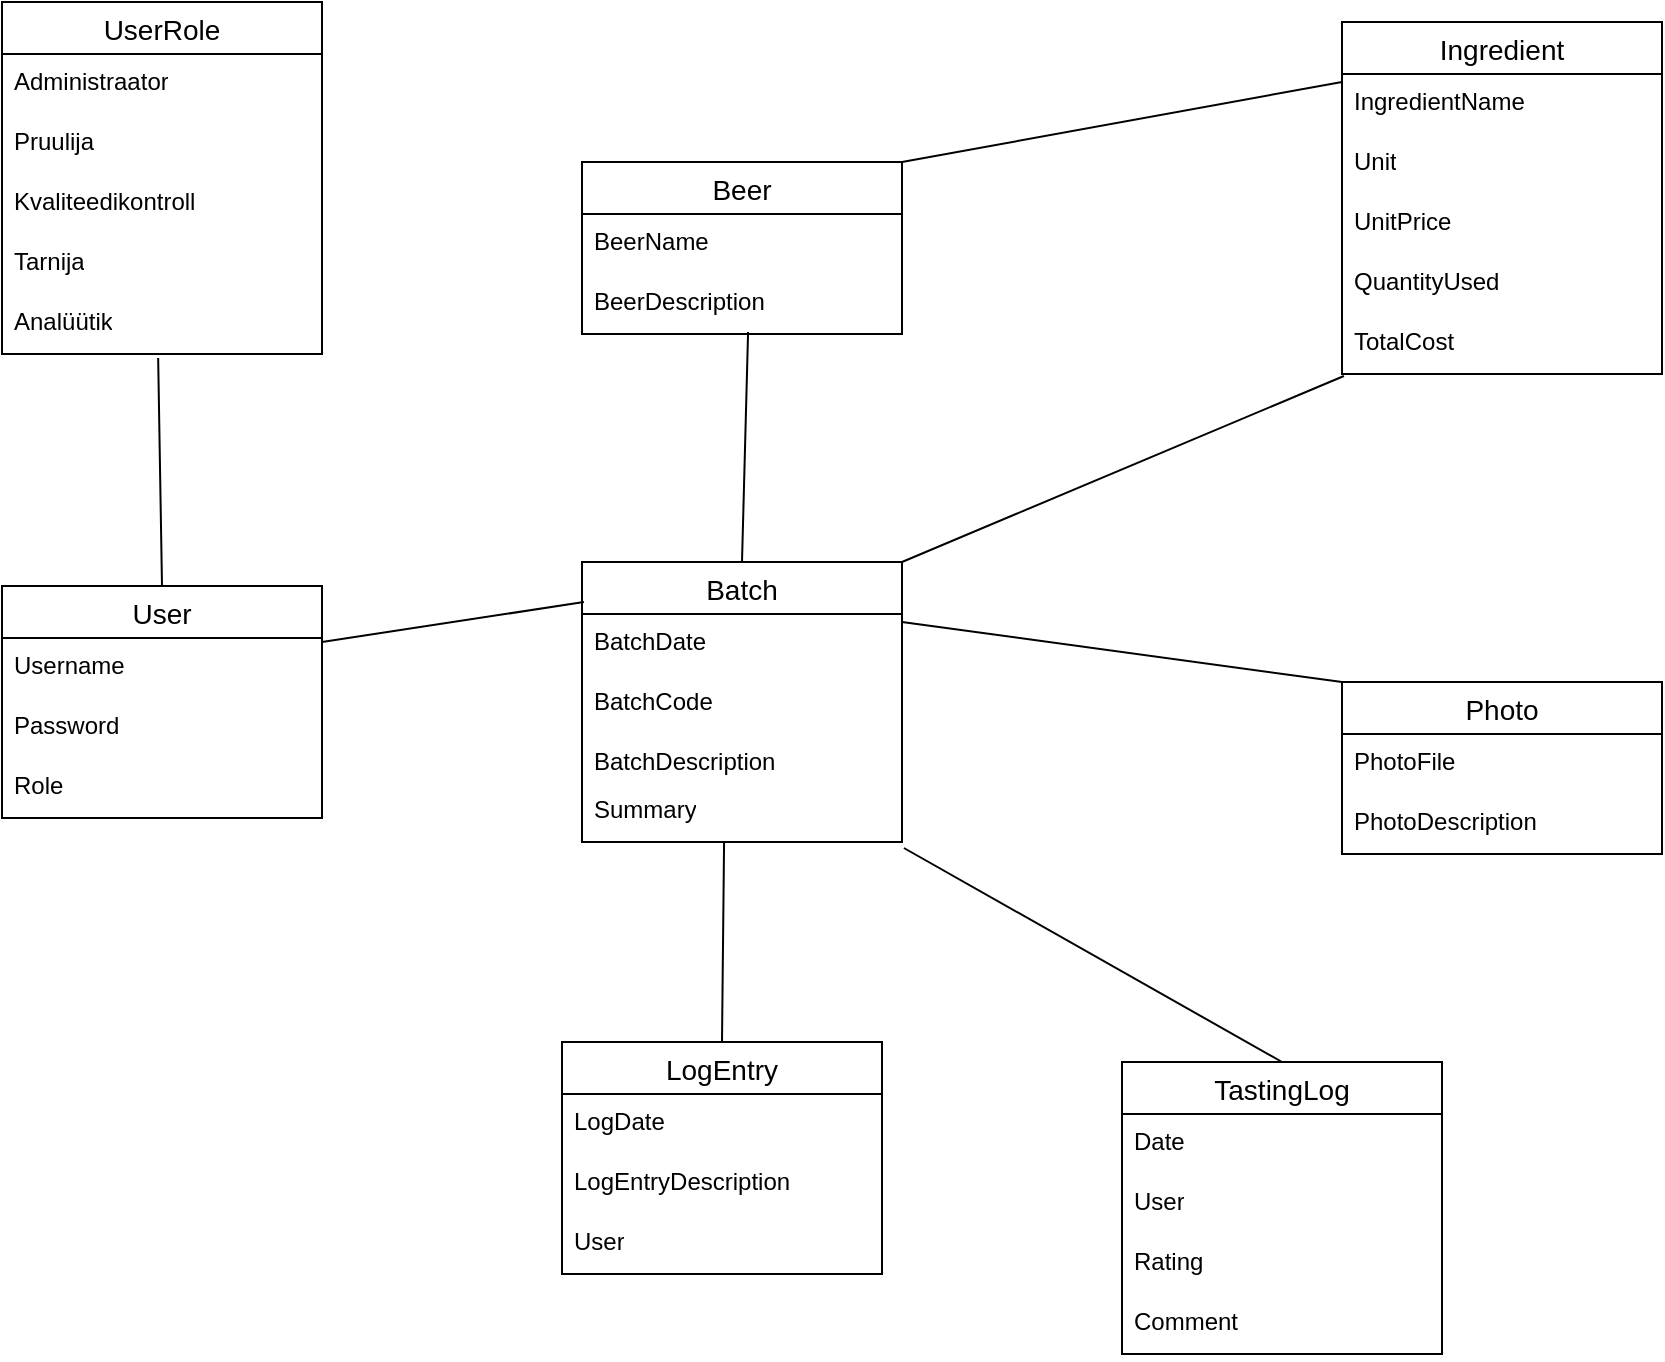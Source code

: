 <mxfile version="24.7.17">
  <diagram name="Page-1" id="bQpqAXJ6OKN-STcbpezr">
    <mxGraphModel dx="2924" dy="1132" grid="1" gridSize="10" guides="1" tooltips="1" connect="1" arrows="1" fold="1" page="1" pageScale="1" pageWidth="850" pageHeight="1100" math="0" shadow="0">
      <root>
        <mxCell id="0" />
        <mxCell id="1" parent="0" />
        <mxCell id="3lqHFjdgabX2jx-A0gkh-1" value="Beer" style="swimlane;fontStyle=0;childLayout=stackLayout;horizontal=1;startSize=26;horizontalStack=0;resizeParent=1;resizeParentMax=0;resizeLast=0;collapsible=1;marginBottom=0;align=center;fontSize=14;" vertex="1" parent="1">
          <mxGeometry x="-50" y="250" width="160" height="86" as="geometry" />
        </mxCell>
        <mxCell id="3lqHFjdgabX2jx-A0gkh-2" value="BeerName" style="text;strokeColor=none;fillColor=none;spacingLeft=4;spacingRight=4;overflow=hidden;rotatable=0;points=[[0,0.5],[1,0.5]];portConstraint=eastwest;fontSize=12;whiteSpace=wrap;html=1;" vertex="1" parent="3lqHFjdgabX2jx-A0gkh-1">
          <mxGeometry y="26" width="160" height="30" as="geometry" />
        </mxCell>
        <mxCell id="3lqHFjdgabX2jx-A0gkh-3" value="BeerDescription" style="text;strokeColor=none;fillColor=none;spacingLeft=4;spacingRight=4;overflow=hidden;rotatable=0;points=[[0,0.5],[1,0.5]];portConstraint=eastwest;fontSize=12;whiteSpace=wrap;html=1;" vertex="1" parent="3lqHFjdgabX2jx-A0gkh-1">
          <mxGeometry y="56" width="160" height="30" as="geometry" />
        </mxCell>
        <mxCell id="3lqHFjdgabX2jx-A0gkh-5" value="" style="endArrow=none;html=1;rounded=0;entryX=0.519;entryY=0.967;entryDx=0;entryDy=0;entryPerimeter=0;exitX=0.5;exitY=0;exitDx=0;exitDy=0;" edge="1" parent="1" source="3lqHFjdgabX2jx-A0gkh-6" target="3lqHFjdgabX2jx-A0gkh-3">
          <mxGeometry width="50" height="50" relative="1" as="geometry">
            <mxPoint x="30" y="450" as="sourcePoint" />
            <mxPoint x="80" y="400" as="targetPoint" />
          </mxGeometry>
        </mxCell>
        <mxCell id="3lqHFjdgabX2jx-A0gkh-6" value="Batch" style="swimlane;fontStyle=0;childLayout=stackLayout;horizontal=1;startSize=26;horizontalStack=0;resizeParent=1;resizeParentMax=0;resizeLast=0;collapsible=1;marginBottom=0;align=center;fontSize=14;" vertex="1" parent="1">
          <mxGeometry x="-50" y="450" width="160" height="140" as="geometry" />
        </mxCell>
        <mxCell id="3lqHFjdgabX2jx-A0gkh-7" value="BatchDate" style="text;strokeColor=none;fillColor=none;spacingLeft=4;spacingRight=4;overflow=hidden;rotatable=0;points=[[0,0.5],[1,0.5]];portConstraint=eastwest;fontSize=12;whiteSpace=wrap;html=1;" vertex="1" parent="3lqHFjdgabX2jx-A0gkh-6">
          <mxGeometry y="26" width="160" height="30" as="geometry" />
        </mxCell>
        <mxCell id="3lqHFjdgabX2jx-A0gkh-8" value="BatchCode" style="text;strokeColor=none;fillColor=none;spacingLeft=4;spacingRight=4;overflow=hidden;rotatable=0;points=[[0,0.5],[1,0.5]];portConstraint=eastwest;fontSize=12;whiteSpace=wrap;html=1;" vertex="1" parent="3lqHFjdgabX2jx-A0gkh-6">
          <mxGeometry y="56" width="160" height="30" as="geometry" />
        </mxCell>
        <mxCell id="3lqHFjdgabX2jx-A0gkh-9" value="BatchDescription&lt;br&gt;&lt;div&gt;&lt;br&gt;&lt;/div&gt;" style="text;strokeColor=none;fillColor=none;spacingLeft=4;spacingRight=4;overflow=hidden;rotatable=0;points=[[0,0.5],[1,0.5]];portConstraint=eastwest;fontSize=12;whiteSpace=wrap;html=1;" vertex="1" parent="3lqHFjdgabX2jx-A0gkh-6">
          <mxGeometry y="86" width="160" height="24" as="geometry" />
        </mxCell>
        <mxCell id="3lqHFjdgabX2jx-A0gkh-10" value="Summary" style="text;strokeColor=none;fillColor=none;spacingLeft=4;spacingRight=4;overflow=hidden;rotatable=0;points=[[0,0.5],[1,0.5]];portConstraint=eastwest;fontSize=12;whiteSpace=wrap;html=1;" vertex="1" parent="3lqHFjdgabX2jx-A0gkh-6">
          <mxGeometry y="110" width="160" height="30" as="geometry" />
        </mxCell>
        <mxCell id="3lqHFjdgabX2jx-A0gkh-11" value="Ingredient" style="swimlane;fontStyle=0;childLayout=stackLayout;horizontal=1;startSize=26;horizontalStack=0;resizeParent=1;resizeParentMax=0;resizeLast=0;collapsible=1;marginBottom=0;align=center;fontSize=14;" vertex="1" parent="1">
          <mxGeometry x="330" y="180" width="160" height="176" as="geometry" />
        </mxCell>
        <mxCell id="3lqHFjdgabX2jx-A0gkh-12" value="IngredientName" style="text;strokeColor=none;fillColor=none;spacingLeft=4;spacingRight=4;overflow=hidden;rotatable=0;points=[[0,0.5],[1,0.5]];portConstraint=eastwest;fontSize=12;whiteSpace=wrap;html=1;" vertex="1" parent="3lqHFjdgabX2jx-A0gkh-11">
          <mxGeometry y="26" width="160" height="30" as="geometry" />
        </mxCell>
        <mxCell id="3lqHFjdgabX2jx-A0gkh-13" value="Unit" style="text;strokeColor=none;fillColor=none;spacingLeft=4;spacingRight=4;overflow=hidden;rotatable=0;points=[[0,0.5],[1,0.5]];portConstraint=eastwest;fontSize=12;whiteSpace=wrap;html=1;" vertex="1" parent="3lqHFjdgabX2jx-A0gkh-11">
          <mxGeometry y="56" width="160" height="30" as="geometry" />
        </mxCell>
        <mxCell id="3lqHFjdgabX2jx-A0gkh-14" value="UnitPrice" style="text;strokeColor=none;fillColor=none;spacingLeft=4;spacingRight=4;overflow=hidden;rotatable=0;points=[[0,0.5],[1,0.5]];portConstraint=eastwest;fontSize=12;whiteSpace=wrap;html=1;" vertex="1" parent="3lqHFjdgabX2jx-A0gkh-11">
          <mxGeometry y="86" width="160" height="30" as="geometry" />
        </mxCell>
        <mxCell id="3lqHFjdgabX2jx-A0gkh-17" value="QuantityUsed" style="text;strokeColor=none;fillColor=none;spacingLeft=4;spacingRight=4;overflow=hidden;rotatable=0;points=[[0,0.5],[1,0.5]];portConstraint=eastwest;fontSize=12;whiteSpace=wrap;html=1;" vertex="1" parent="3lqHFjdgabX2jx-A0gkh-11">
          <mxGeometry y="116" width="160" height="30" as="geometry" />
        </mxCell>
        <mxCell id="3lqHFjdgabX2jx-A0gkh-18" value="TotalCost" style="text;strokeColor=none;fillColor=none;spacingLeft=4;spacingRight=4;overflow=hidden;rotatable=0;points=[[0,0.5],[1,0.5]];portConstraint=eastwest;fontSize=12;whiteSpace=wrap;html=1;" vertex="1" parent="3lqHFjdgabX2jx-A0gkh-11">
          <mxGeometry y="146" width="160" height="30" as="geometry" />
        </mxCell>
        <mxCell id="3lqHFjdgabX2jx-A0gkh-15" value="" style="endArrow=none;html=1;rounded=0;exitX=1;exitY=0;exitDx=0;exitDy=0;entryX=0.006;entryY=1.033;entryDx=0;entryDy=0;entryPerimeter=0;" edge="1" parent="1" source="3lqHFjdgabX2jx-A0gkh-6" target="3lqHFjdgabX2jx-A0gkh-18">
          <mxGeometry width="50" height="50" relative="1" as="geometry">
            <mxPoint x="210" y="340" as="sourcePoint" />
            <mxPoint x="260" y="290" as="targetPoint" />
          </mxGeometry>
        </mxCell>
        <mxCell id="3lqHFjdgabX2jx-A0gkh-19" value="LogEntry" style="swimlane;fontStyle=0;childLayout=stackLayout;horizontal=1;startSize=26;horizontalStack=0;resizeParent=1;resizeParentMax=0;resizeLast=0;collapsible=1;marginBottom=0;align=center;fontSize=14;" vertex="1" parent="1">
          <mxGeometry x="-60" y="690" width="160" height="116" as="geometry" />
        </mxCell>
        <mxCell id="3lqHFjdgabX2jx-A0gkh-20" value="LogDate" style="text;strokeColor=none;fillColor=none;spacingLeft=4;spacingRight=4;overflow=hidden;rotatable=0;points=[[0,0.5],[1,0.5]];portConstraint=eastwest;fontSize=12;whiteSpace=wrap;html=1;" vertex="1" parent="3lqHFjdgabX2jx-A0gkh-19">
          <mxGeometry y="26" width="160" height="30" as="geometry" />
        </mxCell>
        <mxCell id="3lqHFjdgabX2jx-A0gkh-21" value="LogEntryDescription" style="text;strokeColor=none;fillColor=none;spacingLeft=4;spacingRight=4;overflow=hidden;rotatable=0;points=[[0,0.5],[1,0.5]];portConstraint=eastwest;fontSize=12;whiteSpace=wrap;html=1;" vertex="1" parent="3lqHFjdgabX2jx-A0gkh-19">
          <mxGeometry y="56" width="160" height="30" as="geometry" />
        </mxCell>
        <mxCell id="3lqHFjdgabX2jx-A0gkh-22" value="User" style="text;strokeColor=none;fillColor=none;spacingLeft=4;spacingRight=4;overflow=hidden;rotatable=0;points=[[0,0.5],[1,0.5]];portConstraint=eastwest;fontSize=12;whiteSpace=wrap;html=1;" vertex="1" parent="3lqHFjdgabX2jx-A0gkh-19">
          <mxGeometry y="86" width="160" height="30" as="geometry" />
        </mxCell>
        <mxCell id="3lqHFjdgabX2jx-A0gkh-23" value="" style="endArrow=none;html=1;rounded=0;entryX=0.444;entryY=1;entryDx=0;entryDy=0;entryPerimeter=0;exitX=0.5;exitY=0;exitDx=0;exitDy=0;" edge="1" parent="1" source="3lqHFjdgabX2jx-A0gkh-19" target="3lqHFjdgabX2jx-A0gkh-10">
          <mxGeometry width="50" height="50" relative="1" as="geometry">
            <mxPoint x="20" y="690" as="sourcePoint" />
            <mxPoint x="70" y="640" as="targetPoint" />
          </mxGeometry>
        </mxCell>
        <mxCell id="3lqHFjdgabX2jx-A0gkh-24" value="TastingLog" style="swimlane;fontStyle=0;childLayout=stackLayout;horizontal=1;startSize=26;horizontalStack=0;resizeParent=1;resizeParentMax=0;resizeLast=0;collapsible=1;marginBottom=0;align=center;fontSize=14;" vertex="1" parent="1">
          <mxGeometry x="220" y="700" width="160" height="146" as="geometry" />
        </mxCell>
        <mxCell id="3lqHFjdgabX2jx-A0gkh-25" value="Date" style="text;strokeColor=none;fillColor=none;spacingLeft=4;spacingRight=4;overflow=hidden;rotatable=0;points=[[0,0.5],[1,0.5]];portConstraint=eastwest;fontSize=12;whiteSpace=wrap;html=1;" vertex="1" parent="3lqHFjdgabX2jx-A0gkh-24">
          <mxGeometry y="26" width="160" height="30" as="geometry" />
        </mxCell>
        <mxCell id="3lqHFjdgabX2jx-A0gkh-26" value="User" style="text;strokeColor=none;fillColor=none;spacingLeft=4;spacingRight=4;overflow=hidden;rotatable=0;points=[[0,0.5],[1,0.5]];portConstraint=eastwest;fontSize=12;whiteSpace=wrap;html=1;" vertex="1" parent="3lqHFjdgabX2jx-A0gkh-24">
          <mxGeometry y="56" width="160" height="30" as="geometry" />
        </mxCell>
        <mxCell id="3lqHFjdgabX2jx-A0gkh-27" value="Rating" style="text;strokeColor=none;fillColor=none;spacingLeft=4;spacingRight=4;overflow=hidden;rotatable=0;points=[[0,0.5],[1,0.5]];portConstraint=eastwest;fontSize=12;whiteSpace=wrap;html=1;" vertex="1" parent="3lqHFjdgabX2jx-A0gkh-24">
          <mxGeometry y="86" width="160" height="30" as="geometry" />
        </mxCell>
        <mxCell id="3lqHFjdgabX2jx-A0gkh-28" value="Comment" style="text;strokeColor=none;fillColor=none;spacingLeft=4;spacingRight=4;overflow=hidden;rotatable=0;points=[[0,0.5],[1,0.5]];portConstraint=eastwest;fontSize=12;whiteSpace=wrap;html=1;" vertex="1" parent="3lqHFjdgabX2jx-A0gkh-24">
          <mxGeometry y="116" width="160" height="30" as="geometry" />
        </mxCell>
        <mxCell id="3lqHFjdgabX2jx-A0gkh-29" value="" style="endArrow=none;html=1;rounded=0;entryX=0.5;entryY=0;entryDx=0;entryDy=0;exitX=1.006;exitY=1.1;exitDx=0;exitDy=0;exitPerimeter=0;" edge="1" parent="1" source="3lqHFjdgabX2jx-A0gkh-10" target="3lqHFjdgabX2jx-A0gkh-24">
          <mxGeometry width="50" height="50" relative="1" as="geometry">
            <mxPoint x="200" y="690" as="sourcePoint" />
            <mxPoint x="250" y="640" as="targetPoint" />
          </mxGeometry>
        </mxCell>
        <mxCell id="3lqHFjdgabX2jx-A0gkh-30" value="Photo" style="swimlane;fontStyle=0;childLayout=stackLayout;horizontal=1;startSize=26;horizontalStack=0;resizeParent=1;resizeParentMax=0;resizeLast=0;collapsible=1;marginBottom=0;align=center;fontSize=14;" vertex="1" parent="1">
          <mxGeometry x="330" y="510" width="160" height="86" as="geometry" />
        </mxCell>
        <mxCell id="3lqHFjdgabX2jx-A0gkh-31" value="PhotoFile" style="text;strokeColor=none;fillColor=none;spacingLeft=4;spacingRight=4;overflow=hidden;rotatable=0;points=[[0,0.5],[1,0.5]];portConstraint=eastwest;fontSize=12;whiteSpace=wrap;html=1;" vertex="1" parent="3lqHFjdgabX2jx-A0gkh-30">
          <mxGeometry y="26" width="160" height="30" as="geometry" />
        </mxCell>
        <mxCell id="3lqHFjdgabX2jx-A0gkh-32" value="PhotoDescription" style="text;strokeColor=none;fillColor=none;spacingLeft=4;spacingRight=4;overflow=hidden;rotatable=0;points=[[0,0.5],[1,0.5]];portConstraint=eastwest;fontSize=12;whiteSpace=wrap;html=1;" vertex="1" parent="3lqHFjdgabX2jx-A0gkh-30">
          <mxGeometry y="56" width="160" height="30" as="geometry" />
        </mxCell>
        <mxCell id="3lqHFjdgabX2jx-A0gkh-34" value="" style="endArrow=none;html=1;rounded=0;entryX=0;entryY=0;entryDx=0;entryDy=0;" edge="1" parent="1" target="3lqHFjdgabX2jx-A0gkh-30">
          <mxGeometry width="50" height="50" relative="1" as="geometry">
            <mxPoint x="110" y="480" as="sourcePoint" />
            <mxPoint x="240" y="330" as="targetPoint" />
          </mxGeometry>
        </mxCell>
        <mxCell id="3lqHFjdgabX2jx-A0gkh-35" value="User" style="swimlane;fontStyle=0;childLayout=stackLayout;horizontal=1;startSize=26;horizontalStack=0;resizeParent=1;resizeParentMax=0;resizeLast=0;collapsible=1;marginBottom=0;align=center;fontSize=14;" vertex="1" parent="1">
          <mxGeometry x="-340" y="462" width="160" height="116" as="geometry" />
        </mxCell>
        <mxCell id="3lqHFjdgabX2jx-A0gkh-36" value="Username" style="text;strokeColor=none;fillColor=none;spacingLeft=4;spacingRight=4;overflow=hidden;rotatable=0;points=[[0,0.5],[1,0.5]];portConstraint=eastwest;fontSize=12;whiteSpace=wrap;html=1;" vertex="1" parent="3lqHFjdgabX2jx-A0gkh-35">
          <mxGeometry y="26" width="160" height="30" as="geometry" />
        </mxCell>
        <mxCell id="3lqHFjdgabX2jx-A0gkh-37" value="Password" style="text;strokeColor=none;fillColor=none;spacingLeft=4;spacingRight=4;overflow=hidden;rotatable=0;points=[[0,0.5],[1,0.5]];portConstraint=eastwest;fontSize=12;whiteSpace=wrap;html=1;" vertex="1" parent="3lqHFjdgabX2jx-A0gkh-35">
          <mxGeometry y="56" width="160" height="30" as="geometry" />
        </mxCell>
        <mxCell id="3lqHFjdgabX2jx-A0gkh-38" value="Role" style="text;strokeColor=none;fillColor=none;spacingLeft=4;spacingRight=4;overflow=hidden;rotatable=0;points=[[0,0.5],[1,0.5]];portConstraint=eastwest;fontSize=12;whiteSpace=wrap;html=1;" vertex="1" parent="3lqHFjdgabX2jx-A0gkh-35">
          <mxGeometry y="86" width="160" height="30" as="geometry" />
        </mxCell>
        <mxCell id="3lqHFjdgabX2jx-A0gkh-39" value="" style="endArrow=none;html=1;rounded=0;exitX=1;exitY=0.067;exitDx=0;exitDy=0;exitPerimeter=0;entryX=0.006;entryY=0.143;entryDx=0;entryDy=0;entryPerimeter=0;" edge="1" parent="1" source="3lqHFjdgabX2jx-A0gkh-36" target="3lqHFjdgabX2jx-A0gkh-6">
          <mxGeometry width="50" height="50" relative="1" as="geometry">
            <mxPoint x="-150" y="470" as="sourcePoint" />
            <mxPoint x="-100" y="420" as="targetPoint" />
          </mxGeometry>
        </mxCell>
        <mxCell id="3lqHFjdgabX2jx-A0gkh-40" value="UserRole" style="swimlane;fontStyle=0;childLayout=stackLayout;horizontal=1;startSize=26;horizontalStack=0;resizeParent=1;resizeParentMax=0;resizeLast=0;collapsible=1;marginBottom=0;align=center;fontSize=14;" vertex="1" parent="1">
          <mxGeometry x="-340" y="170" width="160" height="176" as="geometry" />
        </mxCell>
        <mxCell id="3lqHFjdgabX2jx-A0gkh-41" value="Administraator" style="text;strokeColor=none;fillColor=none;spacingLeft=4;spacingRight=4;overflow=hidden;rotatable=0;points=[[0,0.5],[1,0.5]];portConstraint=eastwest;fontSize=12;whiteSpace=wrap;html=1;" vertex="1" parent="3lqHFjdgabX2jx-A0gkh-40">
          <mxGeometry y="26" width="160" height="30" as="geometry" />
        </mxCell>
        <mxCell id="3lqHFjdgabX2jx-A0gkh-42" value="Pruulija" style="text;strokeColor=none;fillColor=none;spacingLeft=4;spacingRight=4;overflow=hidden;rotatable=0;points=[[0,0.5],[1,0.5]];portConstraint=eastwest;fontSize=12;whiteSpace=wrap;html=1;" vertex="1" parent="3lqHFjdgabX2jx-A0gkh-40">
          <mxGeometry y="56" width="160" height="30" as="geometry" />
        </mxCell>
        <mxCell id="3lqHFjdgabX2jx-A0gkh-43" value="Kvaliteedikontroll" style="text;strokeColor=none;fillColor=none;spacingLeft=4;spacingRight=4;overflow=hidden;rotatable=0;points=[[0,0.5],[1,0.5]];portConstraint=eastwest;fontSize=12;whiteSpace=wrap;html=1;" vertex="1" parent="3lqHFjdgabX2jx-A0gkh-40">
          <mxGeometry y="86" width="160" height="30" as="geometry" />
        </mxCell>
        <mxCell id="3lqHFjdgabX2jx-A0gkh-44" value="Tarnija" style="text;strokeColor=none;fillColor=none;spacingLeft=4;spacingRight=4;overflow=hidden;rotatable=0;points=[[0,0.5],[1,0.5]];portConstraint=eastwest;fontSize=12;whiteSpace=wrap;html=1;" vertex="1" parent="3lqHFjdgabX2jx-A0gkh-40">
          <mxGeometry y="116" width="160" height="30" as="geometry" />
        </mxCell>
        <mxCell id="3lqHFjdgabX2jx-A0gkh-45" value="Analüütik" style="text;strokeColor=none;fillColor=none;spacingLeft=4;spacingRight=4;overflow=hidden;rotatable=0;points=[[0,0.5],[1,0.5]];portConstraint=eastwest;fontSize=12;whiteSpace=wrap;html=1;" vertex="1" parent="3lqHFjdgabX2jx-A0gkh-40">
          <mxGeometry y="146" width="160" height="30" as="geometry" />
        </mxCell>
        <mxCell id="3lqHFjdgabX2jx-A0gkh-46" value="" style="endArrow=none;html=1;rounded=0;entryX=0.488;entryY=1.067;entryDx=0;entryDy=0;entryPerimeter=0;exitX=0.5;exitY=0;exitDx=0;exitDy=0;" edge="1" parent="1" source="3lqHFjdgabX2jx-A0gkh-35" target="3lqHFjdgabX2jx-A0gkh-45">
          <mxGeometry width="50" height="50" relative="1" as="geometry">
            <mxPoint x="-280" y="410" as="sourcePoint" />
            <mxPoint x="-230" y="360" as="targetPoint" />
          </mxGeometry>
        </mxCell>
        <mxCell id="3lqHFjdgabX2jx-A0gkh-47" value="" style="endArrow=none;html=1;rounded=0;exitX=1;exitY=0;exitDx=0;exitDy=0;" edge="1" parent="1" source="3lqHFjdgabX2jx-A0gkh-1">
          <mxGeometry width="50" height="50" relative="1" as="geometry">
            <mxPoint x="190" y="240" as="sourcePoint" />
            <mxPoint x="330" y="210" as="targetPoint" />
          </mxGeometry>
        </mxCell>
      </root>
    </mxGraphModel>
  </diagram>
</mxfile>
